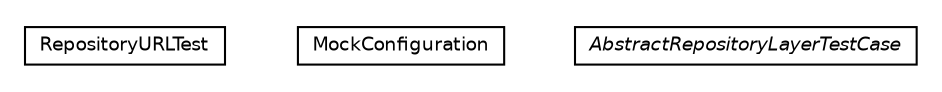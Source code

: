 #!/usr/local/bin/dot
#
# Class diagram 
# Generated by UmlGraph version 4.6 (http://www.spinellis.gr/sw/umlgraph)
#

digraph G {
	edge [fontname="Helvetica",fontsize=10,labelfontname="Helvetica",labelfontsize=10];
	node [fontname="Helvetica",fontsize=10,shape=plaintext];
	// org.apache.maven.archiva.repository.RepositoryURLTest
	c1490 [label=<<table border="0" cellborder="1" cellspacing="0" cellpadding="2" port="p" href="./RepositoryURLTest.html">
		<tr><td><table border="0" cellspacing="0" cellpadding="1">
			<tr><td> RepositoryURLTest </td></tr>
		</table></td></tr>
		</table>>, fontname="Helvetica", fontcolor="black", fontsize=9.0];
	// org.apache.maven.archiva.repository.MockConfiguration
	c1491 [label=<<table border="0" cellborder="1" cellspacing="0" cellpadding="2" port="p" href="./MockConfiguration.html">
		<tr><td><table border="0" cellspacing="0" cellpadding="1">
			<tr><td> MockConfiguration </td></tr>
		</table></td></tr>
		</table>>, fontname="Helvetica", fontcolor="black", fontsize=9.0];
	// org.apache.maven.archiva.repository.AbstractRepositoryLayerTestCase
	c1492 [label=<<table border="0" cellborder="1" cellspacing="0" cellpadding="2" port="p" href="./AbstractRepositoryLayerTestCase.html">
		<tr><td><table border="0" cellspacing="0" cellpadding="1">
			<tr><td><font face="Helvetica-Oblique"> AbstractRepositoryLayerTestCase </font></td></tr>
		</table></td></tr>
		</table>>, fontname="Helvetica", fontcolor="black", fontsize=9.0];
}

